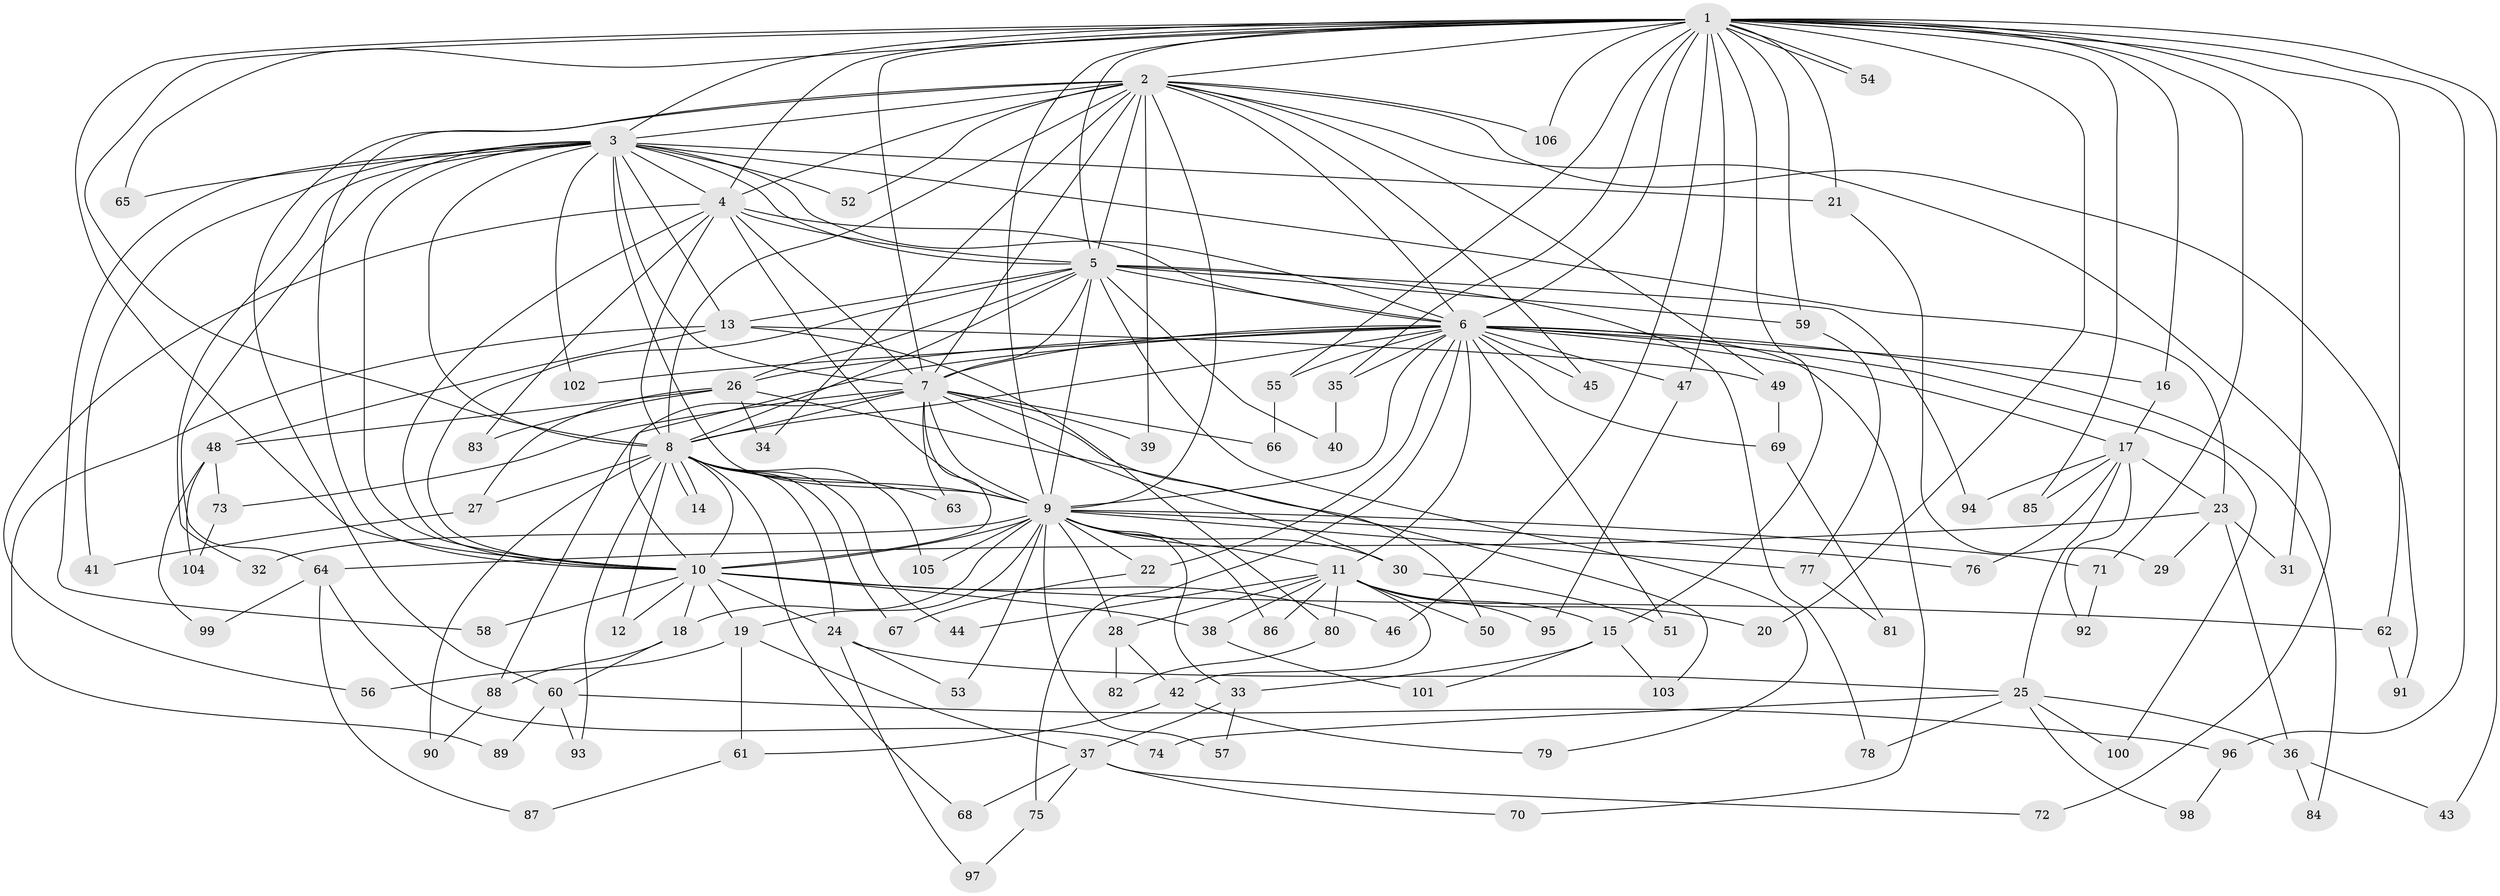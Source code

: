// Generated by graph-tools (version 1.1) at 2025/14/03/09/25 04:14:01]
// undirected, 106 vertices, 237 edges
graph export_dot {
graph [start="1"]
  node [color=gray90,style=filled];
  1;
  2;
  3;
  4;
  5;
  6;
  7;
  8;
  9;
  10;
  11;
  12;
  13;
  14;
  15;
  16;
  17;
  18;
  19;
  20;
  21;
  22;
  23;
  24;
  25;
  26;
  27;
  28;
  29;
  30;
  31;
  32;
  33;
  34;
  35;
  36;
  37;
  38;
  39;
  40;
  41;
  42;
  43;
  44;
  45;
  46;
  47;
  48;
  49;
  50;
  51;
  52;
  53;
  54;
  55;
  56;
  57;
  58;
  59;
  60;
  61;
  62;
  63;
  64;
  65;
  66;
  67;
  68;
  69;
  70;
  71;
  72;
  73;
  74;
  75;
  76;
  77;
  78;
  79;
  80;
  81;
  82;
  83;
  84;
  85;
  86;
  87;
  88;
  89;
  90;
  91;
  92;
  93;
  94;
  95;
  96;
  97;
  98;
  99;
  100;
  101;
  102;
  103;
  104;
  105;
  106;
  1 -- 2;
  1 -- 3;
  1 -- 4;
  1 -- 5;
  1 -- 6;
  1 -- 7;
  1 -- 8;
  1 -- 9;
  1 -- 10;
  1 -- 15;
  1 -- 16;
  1 -- 20;
  1 -- 21;
  1 -- 31;
  1 -- 35;
  1 -- 43;
  1 -- 46;
  1 -- 47;
  1 -- 54;
  1 -- 54;
  1 -- 55;
  1 -- 59;
  1 -- 62;
  1 -- 65;
  1 -- 71;
  1 -- 85;
  1 -- 96;
  1 -- 106;
  2 -- 3;
  2 -- 4;
  2 -- 5;
  2 -- 6;
  2 -- 7;
  2 -- 8;
  2 -- 9;
  2 -- 10;
  2 -- 34;
  2 -- 39;
  2 -- 45;
  2 -- 49;
  2 -- 52;
  2 -- 60;
  2 -- 72;
  2 -- 91;
  2 -- 106;
  3 -- 4;
  3 -- 5;
  3 -- 6;
  3 -- 7;
  3 -- 8;
  3 -- 9;
  3 -- 10;
  3 -- 13;
  3 -- 21;
  3 -- 23;
  3 -- 32;
  3 -- 41;
  3 -- 52;
  3 -- 58;
  3 -- 64;
  3 -- 65;
  3 -- 102;
  4 -- 5;
  4 -- 6;
  4 -- 7;
  4 -- 8;
  4 -- 9;
  4 -- 10;
  4 -- 56;
  4 -- 83;
  5 -- 6;
  5 -- 7;
  5 -- 8;
  5 -- 9;
  5 -- 10;
  5 -- 13;
  5 -- 26;
  5 -- 40;
  5 -- 59;
  5 -- 78;
  5 -- 79;
  5 -- 94;
  6 -- 7;
  6 -- 8;
  6 -- 9;
  6 -- 10;
  6 -- 11;
  6 -- 16;
  6 -- 17;
  6 -- 22;
  6 -- 26;
  6 -- 35;
  6 -- 45;
  6 -- 47;
  6 -- 51;
  6 -- 55;
  6 -- 69;
  6 -- 70;
  6 -- 75;
  6 -- 84;
  6 -- 100;
  6 -- 102;
  7 -- 8;
  7 -- 9;
  7 -- 10;
  7 -- 30;
  7 -- 39;
  7 -- 50;
  7 -- 63;
  7 -- 66;
  7 -- 73;
  7 -- 88;
  8 -- 9;
  8 -- 10;
  8 -- 12;
  8 -- 14;
  8 -- 14;
  8 -- 24;
  8 -- 27;
  8 -- 44;
  8 -- 63;
  8 -- 67;
  8 -- 68;
  8 -- 90;
  8 -- 93;
  8 -- 105;
  9 -- 10;
  9 -- 11;
  9 -- 18;
  9 -- 19;
  9 -- 22;
  9 -- 28;
  9 -- 30;
  9 -- 32;
  9 -- 33;
  9 -- 53;
  9 -- 57;
  9 -- 71;
  9 -- 76;
  9 -- 77;
  9 -- 86;
  9 -- 105;
  10 -- 12;
  10 -- 18;
  10 -- 19;
  10 -- 24;
  10 -- 38;
  10 -- 46;
  10 -- 58;
  10 -- 62;
  11 -- 15;
  11 -- 20;
  11 -- 28;
  11 -- 38;
  11 -- 42;
  11 -- 44;
  11 -- 50;
  11 -- 80;
  11 -- 86;
  11 -- 95;
  13 -- 48;
  13 -- 49;
  13 -- 80;
  13 -- 89;
  15 -- 33;
  15 -- 101;
  15 -- 103;
  16 -- 17;
  17 -- 23;
  17 -- 25;
  17 -- 76;
  17 -- 85;
  17 -- 92;
  17 -- 94;
  18 -- 60;
  18 -- 88;
  19 -- 37;
  19 -- 56;
  19 -- 61;
  21 -- 29;
  22 -- 67;
  23 -- 29;
  23 -- 31;
  23 -- 36;
  23 -- 64;
  24 -- 25;
  24 -- 53;
  24 -- 97;
  25 -- 36;
  25 -- 74;
  25 -- 78;
  25 -- 98;
  25 -- 100;
  26 -- 27;
  26 -- 34;
  26 -- 48;
  26 -- 83;
  26 -- 103;
  27 -- 41;
  28 -- 42;
  28 -- 82;
  30 -- 51;
  33 -- 37;
  33 -- 57;
  35 -- 40;
  36 -- 43;
  36 -- 84;
  37 -- 68;
  37 -- 70;
  37 -- 72;
  37 -- 75;
  38 -- 101;
  42 -- 61;
  42 -- 79;
  47 -- 95;
  48 -- 73;
  48 -- 99;
  48 -- 104;
  49 -- 69;
  55 -- 66;
  59 -- 77;
  60 -- 89;
  60 -- 93;
  60 -- 96;
  61 -- 87;
  62 -- 91;
  64 -- 74;
  64 -- 87;
  64 -- 99;
  69 -- 81;
  71 -- 92;
  73 -- 104;
  75 -- 97;
  77 -- 81;
  80 -- 82;
  88 -- 90;
  96 -- 98;
}
